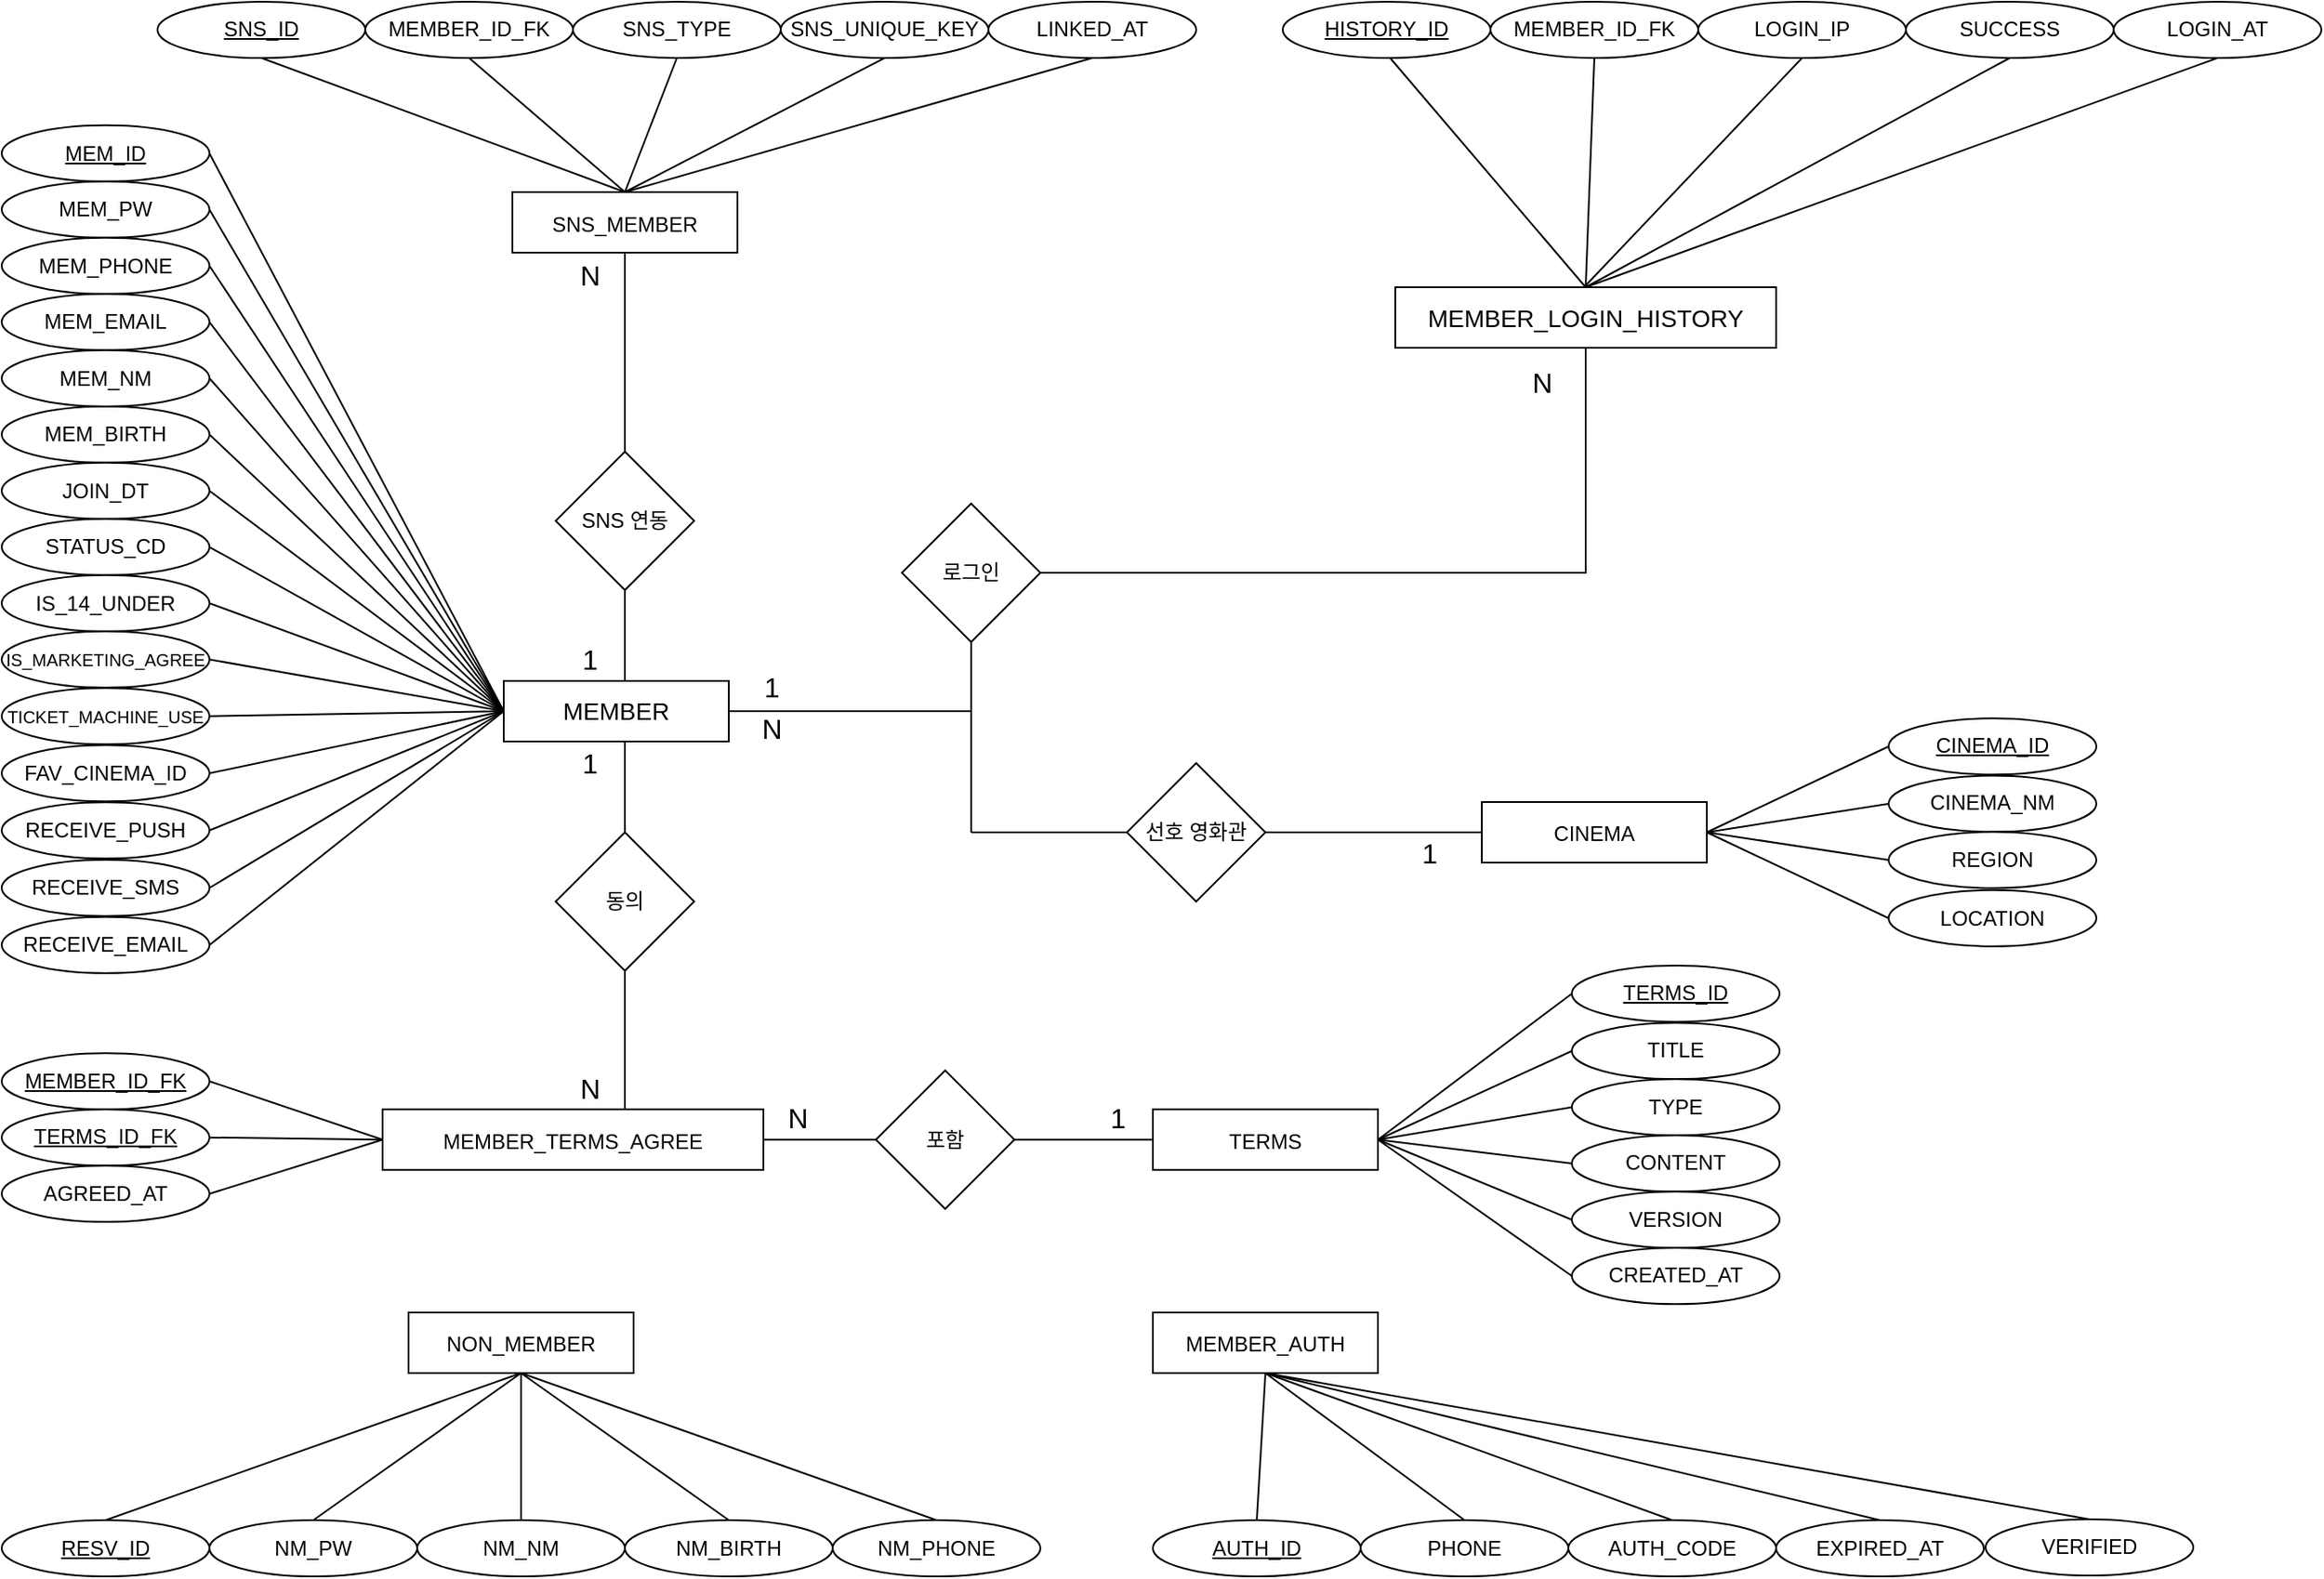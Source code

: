 <mxfile version="28.2.7">
  <diagram name="페이지-1" id="aU8TRvHDVID5DKgr3Tc-">
    <mxGraphModel dx="1382" dy="647" grid="1" gridSize="10" guides="1" tooltips="1" connect="1" arrows="1" fold="1" page="1" pageScale="1" pageWidth="827" pageHeight="1169" math="0" shadow="0">
      <root>
        <mxCell id="0" />
        <mxCell id="1" parent="0" />
        <mxCell id="JiStPXWFKOz-2N4WFH8a-71" value="" style="edgeStyle=orthogonalEdgeStyle;rounded=0;orthogonalLoop=1;jettySize=auto;html=1;endArrow=none;endFill=0;" edge="1" parent="1" source="JiStPXWFKOz-2N4WFH8a-3" target="JiStPXWFKOz-2N4WFH8a-12">
          <mxGeometry relative="1" as="geometry" />
        </mxCell>
        <mxCell id="JiStPXWFKOz-2N4WFH8a-3" value="MEMBER" style="rounded=0;whiteSpace=wrap;html=1;fontSize=14;" vertex="1" parent="1">
          <mxGeometry x="210" y="472.5" width="130" height="35" as="geometry" />
        </mxCell>
        <mxCell id="JiStPXWFKOz-2N4WFH8a-72" value="" style="edgeStyle=orthogonalEdgeStyle;rounded=0;orthogonalLoop=1;jettySize=auto;html=1;endArrow=none;endFill=0;" edge="1" parent="1" source="JiStPXWFKOz-2N4WFH8a-12" target="JiStPXWFKOz-2N4WFH8a-19">
          <mxGeometry relative="1" as="geometry" />
        </mxCell>
        <mxCell id="JiStPXWFKOz-2N4WFH8a-12" value="로그인" style="rhombus;whiteSpace=wrap;html=1;" vertex="1" parent="1">
          <mxGeometry x="440" y="370" width="80" height="80" as="geometry" />
        </mxCell>
        <mxCell id="JiStPXWFKOz-2N4WFH8a-66" value="" style="edgeStyle=orthogonalEdgeStyle;rounded=0;orthogonalLoop=1;jettySize=auto;html=1;endArrow=none;endFill=0;exitX=0.5;exitY=1;exitDx=0;exitDy=0;" edge="1" parent="1" source="JiStPXWFKOz-2N4WFH8a-13" target="JiStPXWFKOz-2N4WFH8a-20">
          <mxGeometry relative="1" as="geometry">
            <mxPoint x="280.111" y="669.999" as="sourcePoint" />
            <Array as="points">
              <mxPoint x="280" y="710" />
              <mxPoint x="280" y="710" />
            </Array>
          </mxGeometry>
        </mxCell>
        <mxCell id="JiStPXWFKOz-2N4WFH8a-67" value="" style="edgeStyle=orthogonalEdgeStyle;rounded=0;orthogonalLoop=1;jettySize=auto;html=1;endArrow=none;endFill=0;" edge="1" parent="1" source="JiStPXWFKOz-2N4WFH8a-13" target="JiStPXWFKOz-2N4WFH8a-3">
          <mxGeometry relative="1" as="geometry">
            <Array as="points">
              <mxPoint x="280" y="520" />
              <mxPoint x="280" y="520" />
            </Array>
          </mxGeometry>
        </mxCell>
        <mxCell id="JiStPXWFKOz-2N4WFH8a-13" value="동의" style="rhombus;whiteSpace=wrap;html=1;" vertex="1" parent="1">
          <mxGeometry x="240" y="560" width="80" height="80" as="geometry" />
        </mxCell>
        <mxCell id="JiStPXWFKOz-2N4WFH8a-70" value="" style="edgeStyle=orthogonalEdgeStyle;rounded=0;orthogonalLoop=1;jettySize=auto;html=1;endArrow=none;endFill=0;" edge="1" parent="1" source="JiStPXWFKOz-2N4WFH8a-14" target="JiStPXWFKOz-2N4WFH8a-16">
          <mxGeometry relative="1" as="geometry" />
        </mxCell>
        <mxCell id="JiStPXWFKOz-2N4WFH8a-14" value="포함" style="rhombus;whiteSpace=wrap;html=1;" vertex="1" parent="1">
          <mxGeometry x="425" y="697.61" width="80" height="80" as="geometry" />
        </mxCell>
        <mxCell id="JiStPXWFKOz-2N4WFH8a-68" value="" style="edgeStyle=orthogonalEdgeStyle;rounded=0;orthogonalLoop=1;jettySize=auto;html=1;endArrow=none;endFill=0;" edge="1" parent="1" source="JiStPXWFKOz-2N4WFH8a-15" target="JiStPXWFKOz-2N4WFH8a-3">
          <mxGeometry relative="1" as="geometry">
            <Array as="points">
              <mxPoint x="280" y="460" />
              <mxPoint x="280" y="460" />
            </Array>
          </mxGeometry>
        </mxCell>
        <mxCell id="JiStPXWFKOz-2N4WFH8a-69" value="" style="edgeStyle=orthogonalEdgeStyle;rounded=0;orthogonalLoop=1;jettySize=auto;html=1;endArrow=none;endFill=0;" edge="1" parent="1" source="JiStPXWFKOz-2N4WFH8a-15" target="JiStPXWFKOz-2N4WFH8a-21">
          <mxGeometry relative="1" as="geometry" />
        </mxCell>
        <mxCell id="JiStPXWFKOz-2N4WFH8a-15" value="SNS 연동" style="rhombus;whiteSpace=wrap;html=1;" vertex="1" parent="1">
          <mxGeometry x="240" y="340" width="80" height="80" as="geometry" />
        </mxCell>
        <mxCell id="JiStPXWFKOz-2N4WFH8a-16" value="&lt;span style=&quot;font-size: 12px;&quot;&gt;TERMS&lt;/span&gt;" style="rounded=0;whiteSpace=wrap;html=1;fontSize=14;" vertex="1" parent="1">
          <mxGeometry x="585" y="720.11" width="130" height="35" as="geometry" />
        </mxCell>
        <mxCell id="JiStPXWFKOz-2N4WFH8a-17" value="&lt;span style=&quot;font-size: 12px;&quot;&gt;NON_MEMBER&lt;/span&gt;" style="rounded=0;whiteSpace=wrap;html=1;fontSize=14;" vertex="1" parent="1">
          <mxGeometry x="155" y="837.5" width="130" height="35" as="geometry" />
        </mxCell>
        <mxCell id="JiStPXWFKOz-2N4WFH8a-18" value="&lt;span style=&quot;font-size: 12px;&quot;&gt;MEMBER_AUTH&lt;/span&gt;" style="rounded=0;whiteSpace=wrap;html=1;fontSize=14;" vertex="1" parent="1">
          <mxGeometry x="585" y="837.5" width="130" height="35" as="geometry" />
        </mxCell>
        <mxCell id="JiStPXWFKOz-2N4WFH8a-19" value="MEMBER_LOGIN_HISTORY" style="rounded=0;whiteSpace=wrap;html=1;fontSize=14;" vertex="1" parent="1">
          <mxGeometry x="725" y="245" width="220" height="35" as="geometry" />
        </mxCell>
        <mxCell id="JiStPXWFKOz-2N4WFH8a-63" value="" style="edgeStyle=orthogonalEdgeStyle;rounded=0;orthogonalLoop=1;jettySize=auto;html=1;endArrow=none;endFill=0;" edge="1" parent="1" source="JiStPXWFKOz-2N4WFH8a-20" target="JiStPXWFKOz-2N4WFH8a-14">
          <mxGeometry relative="1" as="geometry" />
        </mxCell>
        <mxCell id="JiStPXWFKOz-2N4WFH8a-20" value="&lt;span style=&quot;font-size: 12px;&quot;&gt;MEMBER_TERMS_AGREE&lt;/span&gt;" style="rounded=0;whiteSpace=wrap;html=1;fontSize=14;" vertex="1" parent="1">
          <mxGeometry x="140" y="720.11" width="220" height="35" as="geometry" />
        </mxCell>
        <mxCell id="JiStPXWFKOz-2N4WFH8a-21" value="&lt;span style=&quot;font-size: 12px;&quot;&gt;SNS_MEMBER&lt;/span&gt;" style="rounded=0;whiteSpace=wrap;html=1;fontSize=14;" vertex="1" parent="1">
          <mxGeometry x="215" y="190" width="130" height="35" as="geometry" />
        </mxCell>
        <mxCell id="JiStPXWFKOz-2N4WFH8a-22" value="&lt;u&gt;MEM_ID&lt;/u&gt;" style="ellipse;whiteSpace=wrap;html=1;" vertex="1" parent="1">
          <mxGeometry x="-80" y="151.38" width="120" height="32.5" as="geometry" />
        </mxCell>
        <mxCell id="JiStPXWFKOz-2N4WFH8a-23" value="&lt;u&gt;RESV_ID&lt;/u&gt;" style="ellipse;whiteSpace=wrap;html=1;" vertex="1" parent="1">
          <mxGeometry x="-80" y="957.5" width="120" height="32.5" as="geometry" />
        </mxCell>
        <mxCell id="JiStPXWFKOz-2N4WFH8a-24" value="&lt;u&gt;AUTH_ID&lt;/u&gt;" style="ellipse;whiteSpace=wrap;html=1;" vertex="1" parent="1">
          <mxGeometry x="585" y="957.5" width="120" height="32.5" as="geometry" />
        </mxCell>
        <mxCell id="JiStPXWFKOz-2N4WFH8a-25" value="&lt;u&gt;HISTORY_ID&lt;/u&gt;" style="ellipse;whiteSpace=wrap;html=1;" vertex="1" parent="1">
          <mxGeometry x="660" y="80" width="120" height="32.5" as="geometry" />
        </mxCell>
        <mxCell id="JiStPXWFKOz-2N4WFH8a-26" value="&lt;u&gt;SNS_ID&lt;/u&gt;" style="ellipse;whiteSpace=wrap;html=1;" vertex="1" parent="1">
          <mxGeometry x="10" y="80" width="120" height="32.5" as="geometry" />
        </mxCell>
        <mxCell id="JiStPXWFKOz-2N4WFH8a-27" value="&lt;u&gt;TERMS_ID&lt;/u&gt;" style="ellipse;whiteSpace=wrap;html=1;" vertex="1" parent="1">
          <mxGeometry x="827" y="637" width="120" height="32.5" as="geometry" />
        </mxCell>
        <mxCell id="JiStPXWFKOz-2N4WFH8a-28" value="&lt;u&gt;MEMBER_ID_FK&lt;/u&gt;" style="ellipse;whiteSpace=wrap;html=1;" vertex="1" parent="1">
          <mxGeometry x="-80" y="687.61" width="120" height="32.5" as="geometry" />
        </mxCell>
        <mxCell id="JiStPXWFKOz-2N4WFH8a-29" value="&lt;u&gt;TERMS_ID_FK&lt;/u&gt;" style="ellipse;whiteSpace=wrap;html=1;" vertex="1" parent="1">
          <mxGeometry x="-80" y="720.11" width="120" height="32.5" as="geometry" />
        </mxCell>
        <mxCell id="JiStPXWFKOz-2N4WFH8a-30" value="AGREED_AT" style="ellipse;whiteSpace=wrap;html=1;" vertex="1" parent="1">
          <mxGeometry x="-80" y="752.61" width="120" height="32.5" as="geometry" />
        </mxCell>
        <mxCell id="JiStPXWFKOz-2N4WFH8a-34" value="MEM_PW" style="ellipse;whiteSpace=wrap;html=1;" vertex="1" parent="1">
          <mxGeometry x="-80" y="183.88" width="120" height="32.5" as="geometry" />
        </mxCell>
        <mxCell id="JiStPXWFKOz-2N4WFH8a-35" value="MEM_PHONE" style="ellipse;whiteSpace=wrap;html=1;" vertex="1" parent="1">
          <mxGeometry x="-80" y="216.38" width="120" height="32.5" as="geometry" />
        </mxCell>
        <mxCell id="JiStPXWFKOz-2N4WFH8a-36" value="MEM_EMAIL" style="ellipse;whiteSpace=wrap;html=1;" vertex="1" parent="1">
          <mxGeometry x="-80" y="248.88" width="120" height="32.5" as="geometry" />
        </mxCell>
        <mxCell id="JiStPXWFKOz-2N4WFH8a-37" value="MEM_BIRTH" style="ellipse;whiteSpace=wrap;html=1;" vertex="1" parent="1">
          <mxGeometry x="-80" y="313.88" width="120" height="32.5" as="geometry" />
        </mxCell>
        <mxCell id="JiStPXWFKOz-2N4WFH8a-38" value="MEM_NM" style="ellipse;whiteSpace=wrap;html=1;" vertex="1" parent="1">
          <mxGeometry x="-80" y="281.38" width="120" height="32.5" as="geometry" />
        </mxCell>
        <mxCell id="JiStPXWFKOz-2N4WFH8a-39" value="JOIN_DT" style="ellipse;whiteSpace=wrap;html=1;" vertex="1" parent="1">
          <mxGeometry x="-80" y="346.38" width="120" height="32.5" as="geometry" />
        </mxCell>
        <mxCell id="JiStPXWFKOz-2N4WFH8a-40" value="STATUS_CD" style="ellipse;whiteSpace=wrap;html=1;" vertex="1" parent="1">
          <mxGeometry x="-80" y="378.88" width="120" height="32.5" as="geometry" />
        </mxCell>
        <mxCell id="JiStPXWFKOz-2N4WFH8a-41" value="IS_14_UNDER" style="ellipse;whiteSpace=wrap;html=1;" vertex="1" parent="1">
          <mxGeometry x="-80" y="411.38" width="120" height="32.5" as="geometry" />
        </mxCell>
        <mxCell id="JiStPXWFKOz-2N4WFH8a-42" value="MEMBER_ID_FK" style="ellipse;whiteSpace=wrap;html=1;" vertex="1" parent="1">
          <mxGeometry x="780" y="80" width="120" height="32.5" as="geometry" />
        </mxCell>
        <mxCell id="JiStPXWFKOz-2N4WFH8a-43" value="LOGIN_IP" style="ellipse;whiteSpace=wrap;html=1;" vertex="1" parent="1">
          <mxGeometry x="900" y="80" width="120" height="32.5" as="geometry" />
        </mxCell>
        <mxCell id="JiStPXWFKOz-2N4WFH8a-44" value="SUCCESS" style="ellipse;whiteSpace=wrap;html=1;" vertex="1" parent="1">
          <mxGeometry x="1020" y="80" width="120" height="32.5" as="geometry" />
        </mxCell>
        <mxCell id="JiStPXWFKOz-2N4WFH8a-45" value="LOGIN_AT" style="ellipse;whiteSpace=wrap;html=1;" vertex="1" parent="1">
          <mxGeometry x="1140" y="80" width="120" height="32.5" as="geometry" />
        </mxCell>
        <mxCell id="JiStPXWFKOz-2N4WFH8a-46" value="MEMBER_ID_FK" style="ellipse;whiteSpace=wrap;html=1;" vertex="1" parent="1">
          <mxGeometry x="130" y="80" width="120" height="32.5" as="geometry" />
        </mxCell>
        <mxCell id="JiStPXWFKOz-2N4WFH8a-47" value="SNS_TYPE" style="ellipse;whiteSpace=wrap;html=1;" vertex="1" parent="1">
          <mxGeometry x="250" y="80" width="120" height="32.5" as="geometry" />
        </mxCell>
        <mxCell id="JiStPXWFKOz-2N4WFH8a-48" value="SNS_UNIQUE_KEY" style="ellipse;whiteSpace=wrap;html=1;" vertex="1" parent="1">
          <mxGeometry x="370" y="80" width="120" height="32.5" as="geometry" />
        </mxCell>
        <mxCell id="JiStPXWFKOz-2N4WFH8a-49" value="LINKED_AT" style="ellipse;whiteSpace=wrap;html=1;" vertex="1" parent="1">
          <mxGeometry x="490" y="80" width="120" height="32.5" as="geometry" />
        </mxCell>
        <mxCell id="JiStPXWFKOz-2N4WFH8a-51" value="TITLE" style="ellipse;whiteSpace=wrap;html=1;" vertex="1" parent="1">
          <mxGeometry x="827" y="670.11" width="120" height="32.5" as="geometry" />
        </mxCell>
        <mxCell id="JiStPXWFKOz-2N4WFH8a-52" value="TYPE" style="ellipse;whiteSpace=wrap;html=1;" vertex="1" parent="1">
          <mxGeometry x="827" y="702.61" width="120" height="32.5" as="geometry" />
        </mxCell>
        <mxCell id="JiStPXWFKOz-2N4WFH8a-53" value="CONTENT" style="ellipse;whiteSpace=wrap;html=1;" vertex="1" parent="1">
          <mxGeometry x="827" y="735.11" width="120" height="32.5" as="geometry" />
        </mxCell>
        <mxCell id="JiStPXWFKOz-2N4WFH8a-54" value="VERSION" style="ellipse;whiteSpace=wrap;html=1;" vertex="1" parent="1">
          <mxGeometry x="827" y="767.61" width="120" height="32.5" as="geometry" />
        </mxCell>
        <mxCell id="JiStPXWFKOz-2N4WFH8a-55" value="CREATED_AT" style="ellipse;whiteSpace=wrap;html=1;" vertex="1" parent="1">
          <mxGeometry x="827" y="800.11" width="120" height="32.5" as="geometry" />
        </mxCell>
        <mxCell id="JiStPXWFKOz-2N4WFH8a-56" value="PHONE" style="ellipse;whiteSpace=wrap;html=1;" vertex="1" parent="1">
          <mxGeometry x="705" y="957.5" width="120" height="32.5" as="geometry" />
        </mxCell>
        <mxCell id="JiStPXWFKOz-2N4WFH8a-57" value="AUTH_CODE" style="ellipse;whiteSpace=wrap;html=1;" vertex="1" parent="1">
          <mxGeometry x="825" y="957.5" width="120" height="32.5" as="geometry" />
        </mxCell>
        <mxCell id="JiStPXWFKOz-2N4WFH8a-58" value="EXPIRED_AT" style="ellipse;whiteSpace=wrap;html=1;" vertex="1" parent="1">
          <mxGeometry x="945" y="957.5" width="120" height="32.5" as="geometry" />
        </mxCell>
        <mxCell id="JiStPXWFKOz-2N4WFH8a-73" value="NM_PW" style="ellipse;whiteSpace=wrap;html=1;" vertex="1" parent="1">
          <mxGeometry x="40" y="957.5" width="120" height="32.5" as="geometry" />
        </mxCell>
        <mxCell id="JiStPXWFKOz-2N4WFH8a-74" value="NM_NM" style="ellipse;whiteSpace=wrap;html=1;" vertex="1" parent="1">
          <mxGeometry x="160" y="957.5" width="120" height="32.5" as="geometry" />
        </mxCell>
        <mxCell id="JiStPXWFKOz-2N4WFH8a-75" value="NM_BIRTH" style="ellipse;whiteSpace=wrap;html=1;" vertex="1" parent="1">
          <mxGeometry x="280" y="957.5" width="120" height="32.5" as="geometry" />
        </mxCell>
        <mxCell id="JiStPXWFKOz-2N4WFH8a-76" value="NM_PHONE" style="ellipse;whiteSpace=wrap;html=1;" vertex="1" parent="1">
          <mxGeometry x="400" y="957.5" width="120" height="32.5" as="geometry" />
        </mxCell>
        <mxCell id="JiStPXWFKOz-2N4WFH8a-81" value="" style="endArrow=none;html=1;rounded=0;entryX=0.516;entryY=0.996;entryDx=0;entryDy=0;entryPerimeter=0;exitX=0.5;exitY=0;exitDx=0;exitDy=0;" edge="1" parent="1" source="JiStPXWFKOz-2N4WFH8a-19" target="JiStPXWFKOz-2N4WFH8a-25">
          <mxGeometry width="50" height="50" relative="1" as="geometry">
            <mxPoint x="845" y="245" as="sourcePoint" />
            <mxPoint x="725" y="115" as="targetPoint" />
          </mxGeometry>
        </mxCell>
        <mxCell id="JiStPXWFKOz-2N4WFH8a-82" value="" style="endArrow=none;html=1;rounded=0;entryX=0.5;entryY=1;entryDx=0;entryDy=0;" edge="1" parent="1" target="JiStPXWFKOz-2N4WFH8a-43">
          <mxGeometry width="50" height="50" relative="1" as="geometry">
            <mxPoint x="835" y="244" as="sourcePoint" />
            <mxPoint x="870" y="172.5" as="targetPoint" />
          </mxGeometry>
        </mxCell>
        <mxCell id="JiStPXWFKOz-2N4WFH8a-83" value="" style="endArrow=none;html=1;rounded=0;entryX=0.5;entryY=1;entryDx=0;entryDy=0;" edge="1" parent="1" target="JiStPXWFKOz-2N4WFH8a-44">
          <mxGeometry width="50" height="50" relative="1" as="geometry">
            <mxPoint x="835" y="245" as="sourcePoint" />
            <mxPoint x="980" y="122.5" as="targetPoint" />
          </mxGeometry>
        </mxCell>
        <mxCell id="JiStPXWFKOz-2N4WFH8a-84" value="" style="endArrow=none;html=1;rounded=0;entryX=0.5;entryY=1;entryDx=0;entryDy=0;" edge="1" parent="1" target="JiStPXWFKOz-2N4WFH8a-45">
          <mxGeometry width="50" height="50" relative="1" as="geometry">
            <mxPoint x="835" y="245" as="sourcePoint" />
            <mxPoint x="1050" y="102.5" as="targetPoint" />
          </mxGeometry>
        </mxCell>
        <mxCell id="JiStPXWFKOz-2N4WFH8a-85" value="" style="endArrow=none;html=1;rounded=0;entryX=0.5;entryY=1;entryDx=0;entryDy=0;exitX=0.5;exitY=0;exitDx=0;exitDy=0;" edge="1" parent="1" source="JiStPXWFKOz-2N4WFH8a-21" target="JiStPXWFKOz-2N4WFH8a-47">
          <mxGeometry width="50" height="50" relative="1" as="geometry">
            <mxPoint x="270" y="230" as="sourcePoint" />
            <mxPoint x="320" y="180" as="targetPoint" />
          </mxGeometry>
        </mxCell>
        <mxCell id="JiStPXWFKOz-2N4WFH8a-87" value="" style="endArrow=none;html=1;rounded=0;exitX=0.5;exitY=0;exitDx=0;exitDy=0;entryX=0.5;entryY=1;entryDx=0;entryDy=0;" edge="1" parent="1" source="JiStPXWFKOz-2N4WFH8a-21" target="JiStPXWFKOz-2N4WFH8a-46">
          <mxGeometry width="50" height="50" relative="1" as="geometry">
            <mxPoint x="250" y="180" as="sourcePoint" />
            <mxPoint x="190" y="130" as="targetPoint" />
          </mxGeometry>
        </mxCell>
        <mxCell id="JiStPXWFKOz-2N4WFH8a-88" value="" style="endArrow=none;html=1;rounded=0;exitX=0.5;exitY=0;exitDx=0;exitDy=0;entryX=0.5;entryY=1;entryDx=0;entryDy=0;" edge="1" parent="1" source="JiStPXWFKOz-2N4WFH8a-21" target="JiStPXWFKOz-2N4WFH8a-26">
          <mxGeometry width="50" height="50" relative="1" as="geometry">
            <mxPoint x="190" y="150" as="sourcePoint" />
            <mxPoint x="90" y="140" as="targetPoint" />
          </mxGeometry>
        </mxCell>
        <mxCell id="JiStPXWFKOz-2N4WFH8a-89" value="" style="endArrow=none;html=1;rounded=0;exitX=0.5;exitY=0;exitDx=0;exitDy=0;entryX=0.5;entryY=1;entryDx=0;entryDy=0;" edge="1" parent="1" source="JiStPXWFKOz-2N4WFH8a-21" target="JiStPXWFKOz-2N4WFH8a-48">
          <mxGeometry width="50" height="50" relative="1" as="geometry">
            <mxPoint x="360" y="170" as="sourcePoint" />
            <mxPoint x="410" y="120" as="targetPoint" />
          </mxGeometry>
        </mxCell>
        <mxCell id="JiStPXWFKOz-2N4WFH8a-90" value="" style="endArrow=none;html=1;rounded=0;entryX=0.5;entryY=1;entryDx=0;entryDy=0;" edge="1" parent="1" target="JiStPXWFKOz-2N4WFH8a-49">
          <mxGeometry width="50" height="50" relative="1" as="geometry">
            <mxPoint x="280" y="190" as="sourcePoint" />
            <mxPoint x="460" y="150" as="targetPoint" />
          </mxGeometry>
        </mxCell>
        <mxCell id="JiStPXWFKOz-2N4WFH8a-91" value="" style="endArrow=none;html=1;rounded=0;exitX=1;exitY=0.5;exitDx=0;exitDy=0;entryX=0;entryY=0.5;entryDx=0;entryDy=0;" edge="1" parent="1" source="JiStPXWFKOz-2N4WFH8a-16" target="JiStPXWFKOz-2N4WFH8a-27">
          <mxGeometry width="50" height="50" relative="1" as="geometry">
            <mxPoint x="770" y="710" as="sourcePoint" />
            <mxPoint x="820" y="660" as="targetPoint" />
          </mxGeometry>
        </mxCell>
        <mxCell id="JiStPXWFKOz-2N4WFH8a-92" value="" style="endArrow=none;html=1;rounded=0;exitX=1;exitY=0.5;exitDx=0;exitDy=0;entryX=0;entryY=0.5;entryDx=0;entryDy=0;" edge="1" parent="1" source="JiStPXWFKOz-2N4WFH8a-16" target="JiStPXWFKOz-2N4WFH8a-51">
          <mxGeometry width="50" height="50" relative="1" as="geometry">
            <mxPoint x="770" y="740.11" as="sourcePoint" />
            <mxPoint x="820" y="690.11" as="targetPoint" />
          </mxGeometry>
        </mxCell>
        <mxCell id="JiStPXWFKOz-2N4WFH8a-93" value="" style="endArrow=none;html=1;rounded=0;exitX=1;exitY=0.5;exitDx=0;exitDy=0;entryX=0;entryY=0.5;entryDx=0;entryDy=0;" edge="1" parent="1" source="JiStPXWFKOz-2N4WFH8a-16" target="JiStPXWFKOz-2N4WFH8a-52">
          <mxGeometry width="50" height="50" relative="1" as="geometry">
            <mxPoint x="770" y="740.11" as="sourcePoint" />
            <mxPoint x="820" y="690.11" as="targetPoint" />
          </mxGeometry>
        </mxCell>
        <mxCell id="JiStPXWFKOz-2N4WFH8a-94" value="" style="endArrow=none;html=1;rounded=0;exitX=1;exitY=0.5;exitDx=0;exitDy=0;entryX=0;entryY=0.5;entryDx=0;entryDy=0;" edge="1" parent="1" source="JiStPXWFKOz-2N4WFH8a-16" target="JiStPXWFKOz-2N4WFH8a-53">
          <mxGeometry width="50" height="50" relative="1" as="geometry">
            <mxPoint x="770" y="740.11" as="sourcePoint" />
            <mxPoint x="820" y="690.11" as="targetPoint" />
          </mxGeometry>
        </mxCell>
        <mxCell id="JiStPXWFKOz-2N4WFH8a-95" value="" style="endArrow=none;html=1;rounded=0;entryX=0;entryY=0.5;entryDx=0;entryDy=0;exitX=1;exitY=0.5;exitDx=0;exitDy=0;" edge="1" parent="1" source="JiStPXWFKOz-2N4WFH8a-16" target="JiStPXWFKOz-2N4WFH8a-54">
          <mxGeometry width="50" height="50" relative="1" as="geometry">
            <mxPoint x="770" y="740.11" as="sourcePoint" />
            <mxPoint x="820" y="690.11" as="targetPoint" />
          </mxGeometry>
        </mxCell>
        <mxCell id="JiStPXWFKOz-2N4WFH8a-96" value="" style="endArrow=none;html=1;rounded=0;exitX=1;exitY=0.5;exitDx=0;exitDy=0;entryX=0;entryY=0.5;entryDx=0;entryDy=0;" edge="1" parent="1" source="JiStPXWFKOz-2N4WFH8a-16" target="JiStPXWFKOz-2N4WFH8a-55">
          <mxGeometry width="50" height="50" relative="1" as="geometry">
            <mxPoint x="770" y="740.11" as="sourcePoint" />
            <mxPoint x="820" y="690.11" as="targetPoint" />
          </mxGeometry>
        </mxCell>
        <mxCell id="JiStPXWFKOz-2N4WFH8a-97" value="" style="endArrow=none;html=1;rounded=0;entryX=0;entryY=0.5;entryDx=0;entryDy=0;exitX=1;exitY=0.5;exitDx=0;exitDy=0;" edge="1" parent="1" source="JiStPXWFKOz-2N4WFH8a-28" target="JiStPXWFKOz-2N4WFH8a-20">
          <mxGeometry width="50" height="50" relative="1" as="geometry">
            <mxPoint x="60" y="770.11" as="sourcePoint" />
            <mxPoint x="110" y="720.11" as="targetPoint" />
          </mxGeometry>
        </mxCell>
        <mxCell id="JiStPXWFKOz-2N4WFH8a-98" value="" style="endArrow=none;html=1;rounded=0;exitX=1;exitY=0.5;exitDx=0;exitDy=0;entryX=0;entryY=0.5;entryDx=0;entryDy=0;" edge="1" parent="1" source="JiStPXWFKOz-2N4WFH8a-29" target="JiStPXWFKOz-2N4WFH8a-20">
          <mxGeometry width="50" height="50" relative="1" as="geometry">
            <mxPoint x="60" y="770.11" as="sourcePoint" />
            <mxPoint x="110" y="720.11" as="targetPoint" />
          </mxGeometry>
        </mxCell>
        <mxCell id="JiStPXWFKOz-2N4WFH8a-100" value="" style="endArrow=none;html=1;rounded=0;entryX=0;entryY=0.5;entryDx=0;entryDy=0;exitX=1;exitY=0.5;exitDx=0;exitDy=0;" edge="1" parent="1" source="JiStPXWFKOz-2N4WFH8a-30" target="JiStPXWFKOz-2N4WFH8a-20">
          <mxGeometry width="50" height="50" relative="1" as="geometry">
            <mxPoint x="60" y="770.11" as="sourcePoint" />
            <mxPoint x="110" y="720.11" as="targetPoint" />
          </mxGeometry>
        </mxCell>
        <mxCell id="JiStPXWFKOz-2N4WFH8a-101" value="" style="endArrow=none;html=1;rounded=0;entryX=0;entryY=0.5;entryDx=0;entryDy=0;exitX=1;exitY=0.5;exitDx=0;exitDy=0;" edge="1" parent="1" source="JiStPXWFKOz-2N4WFH8a-22" target="JiStPXWFKOz-2N4WFH8a-3">
          <mxGeometry width="50" height="50" relative="1" as="geometry">
            <mxPoint x="120" y="540" as="sourcePoint" />
            <mxPoint x="170" y="490" as="targetPoint" />
          </mxGeometry>
        </mxCell>
        <mxCell id="JiStPXWFKOz-2N4WFH8a-102" value="" style="endArrow=none;html=1;rounded=0;entryX=0;entryY=0.5;entryDx=0;entryDy=0;exitX=1;exitY=0.5;exitDx=0;exitDy=0;" edge="1" parent="1" source="JiStPXWFKOz-2N4WFH8a-34" target="JiStPXWFKOz-2N4WFH8a-3">
          <mxGeometry width="50" height="50" relative="1" as="geometry">
            <mxPoint x="120" y="540" as="sourcePoint" />
            <mxPoint x="170" y="490" as="targetPoint" />
          </mxGeometry>
        </mxCell>
        <mxCell id="JiStPXWFKOz-2N4WFH8a-103" value="" style="endArrow=none;html=1;rounded=0;entryX=0;entryY=0.5;entryDx=0;entryDy=0;exitX=1;exitY=0.5;exitDx=0;exitDy=0;" edge="1" parent="1" source="JiStPXWFKOz-2N4WFH8a-35" target="JiStPXWFKOz-2N4WFH8a-3">
          <mxGeometry width="50" height="50" relative="1" as="geometry">
            <mxPoint x="120" y="540" as="sourcePoint" />
            <mxPoint x="170" y="490" as="targetPoint" />
          </mxGeometry>
        </mxCell>
        <mxCell id="JiStPXWFKOz-2N4WFH8a-104" value="" style="endArrow=none;html=1;rounded=0;exitX=1;exitY=0.5;exitDx=0;exitDy=0;" edge="1" parent="1" source="JiStPXWFKOz-2N4WFH8a-36">
          <mxGeometry width="50" height="50" relative="1" as="geometry">
            <mxPoint x="40" y="440" as="sourcePoint" />
            <mxPoint x="210" y="490" as="targetPoint" />
          </mxGeometry>
        </mxCell>
        <mxCell id="JiStPXWFKOz-2N4WFH8a-105" value="" style="endArrow=none;html=1;rounded=0;exitX=1;exitY=0.5;exitDx=0;exitDy=0;" edge="1" parent="1" source="JiStPXWFKOz-2N4WFH8a-38">
          <mxGeometry width="50" height="50" relative="1" as="geometry">
            <mxPoint x="110" y="520" as="sourcePoint" />
            <mxPoint x="210" y="490" as="targetPoint" />
          </mxGeometry>
        </mxCell>
        <mxCell id="JiStPXWFKOz-2N4WFH8a-106" value="" style="endArrow=none;html=1;rounded=0;entryX=0;entryY=0.5;entryDx=0;entryDy=0;exitX=1;exitY=0.5;exitDx=0;exitDy=0;" edge="1" parent="1" source="JiStPXWFKOz-2N4WFH8a-37" target="JiStPXWFKOz-2N4WFH8a-3">
          <mxGeometry width="50" height="50" relative="1" as="geometry">
            <mxPoint x="80" y="510" as="sourcePoint" />
            <mxPoint x="130" y="460" as="targetPoint" />
          </mxGeometry>
        </mxCell>
        <mxCell id="JiStPXWFKOz-2N4WFH8a-107" value="" style="endArrow=none;html=1;rounded=0;entryX=0;entryY=0.5;entryDx=0;entryDy=0;exitX=1;exitY=0.5;exitDx=0;exitDy=0;" edge="1" parent="1" source="JiStPXWFKOz-2N4WFH8a-39" target="JiStPXWFKOz-2N4WFH8a-3">
          <mxGeometry width="50" height="50" relative="1" as="geometry">
            <mxPoint x="80" y="510" as="sourcePoint" />
            <mxPoint x="130" y="460" as="targetPoint" />
          </mxGeometry>
        </mxCell>
        <mxCell id="JiStPXWFKOz-2N4WFH8a-108" value="" style="endArrow=none;html=1;rounded=0;entryX=0;entryY=0.5;entryDx=0;entryDy=0;exitX=1;exitY=0.5;exitDx=0;exitDy=0;" edge="1" parent="1" source="JiStPXWFKOz-2N4WFH8a-40" target="JiStPXWFKOz-2N4WFH8a-3">
          <mxGeometry width="50" height="50" relative="1" as="geometry">
            <mxPoint x="80" y="510" as="sourcePoint" />
            <mxPoint x="130" y="460" as="targetPoint" />
          </mxGeometry>
        </mxCell>
        <mxCell id="JiStPXWFKOz-2N4WFH8a-109" value="" style="endArrow=none;html=1;rounded=0;entryX=0;entryY=0.5;entryDx=0;entryDy=0;exitX=1;exitY=0.5;exitDx=0;exitDy=0;" edge="1" parent="1" source="JiStPXWFKOz-2N4WFH8a-41" target="JiStPXWFKOz-2N4WFH8a-3">
          <mxGeometry width="50" height="50" relative="1" as="geometry">
            <mxPoint x="80" y="510" as="sourcePoint" />
            <mxPoint x="130" y="460" as="targetPoint" />
          </mxGeometry>
        </mxCell>
        <mxCell id="JiStPXWFKOz-2N4WFH8a-110" value="" style="endArrow=none;html=1;rounded=0;entryX=0.5;entryY=1;entryDx=0;entryDy=0;exitX=0.5;exitY=0;exitDx=0;exitDy=0;" edge="1" parent="1" source="JiStPXWFKOz-2N4WFH8a-74" target="JiStPXWFKOz-2N4WFH8a-17">
          <mxGeometry width="50" height="50" relative="1" as="geometry">
            <mxPoint x="90" y="930" as="sourcePoint" />
            <mxPoint x="140" y="880" as="targetPoint" />
          </mxGeometry>
        </mxCell>
        <mxCell id="JiStPXWFKOz-2N4WFH8a-111" value="" style="endArrow=none;html=1;rounded=0;entryX=0.5;entryY=1;entryDx=0;entryDy=0;exitX=0.5;exitY=0;exitDx=0;exitDy=0;" edge="1" parent="1" source="JiStPXWFKOz-2N4WFH8a-73" target="JiStPXWFKOz-2N4WFH8a-17">
          <mxGeometry width="50" height="50" relative="1" as="geometry">
            <mxPoint x="90" y="930" as="sourcePoint" />
            <mxPoint x="140" y="880" as="targetPoint" />
          </mxGeometry>
        </mxCell>
        <mxCell id="JiStPXWFKOz-2N4WFH8a-112" value="" style="endArrow=none;html=1;rounded=0;entryX=0.5;entryY=1;entryDx=0;entryDy=0;exitX=0.5;exitY=0;exitDx=0;exitDy=0;" edge="1" parent="1" source="JiStPXWFKOz-2N4WFH8a-23" target="JiStPXWFKOz-2N4WFH8a-17">
          <mxGeometry width="50" height="50" relative="1" as="geometry">
            <mxPoint x="90" y="930" as="sourcePoint" />
            <mxPoint x="140" y="880" as="targetPoint" />
          </mxGeometry>
        </mxCell>
        <mxCell id="JiStPXWFKOz-2N4WFH8a-113" value="" style="endArrow=none;html=1;rounded=0;entryX=0.5;entryY=1;entryDx=0;entryDy=0;exitX=0.5;exitY=0;exitDx=0;exitDy=0;" edge="1" parent="1" source="JiStPXWFKOz-2N4WFH8a-75" target="JiStPXWFKOz-2N4WFH8a-17">
          <mxGeometry width="50" height="50" relative="1" as="geometry">
            <mxPoint x="300" y="950" as="sourcePoint" />
            <mxPoint x="350" y="900" as="targetPoint" />
          </mxGeometry>
        </mxCell>
        <mxCell id="JiStPXWFKOz-2N4WFH8a-114" value="" style="endArrow=none;html=1;rounded=0;entryX=0.5;entryY=1;entryDx=0;entryDy=0;exitX=0.5;exitY=0;exitDx=0;exitDy=0;" edge="1" parent="1" source="JiStPXWFKOz-2N4WFH8a-76" target="JiStPXWFKOz-2N4WFH8a-17">
          <mxGeometry width="50" height="50" relative="1" as="geometry">
            <mxPoint x="300" y="950" as="sourcePoint" />
            <mxPoint x="350" y="900" as="targetPoint" />
          </mxGeometry>
        </mxCell>
        <mxCell id="JiStPXWFKOz-2N4WFH8a-115" value="" style="endArrow=none;html=1;rounded=0;entryX=0.5;entryY=1;entryDx=0;entryDy=0;exitX=0.5;exitY=0;exitDx=0;exitDy=0;" edge="1" parent="1" source="JiStPXWFKOz-2N4WFH8a-24" target="JiStPXWFKOz-2N4WFH8a-18">
          <mxGeometry width="50" height="50" relative="1" as="geometry">
            <mxPoint x="670" y="950" as="sourcePoint" />
            <mxPoint x="720" y="900" as="targetPoint" />
          </mxGeometry>
        </mxCell>
        <mxCell id="JiStPXWFKOz-2N4WFH8a-116" value="" style="endArrow=none;html=1;rounded=0;entryX=0.5;entryY=1;entryDx=0;entryDy=0;exitX=0.5;exitY=0;exitDx=0;exitDy=0;" edge="1" parent="1" source="JiStPXWFKOz-2N4WFH8a-56" target="JiStPXWFKOz-2N4WFH8a-18">
          <mxGeometry width="50" height="50" relative="1" as="geometry">
            <mxPoint x="670" y="950" as="sourcePoint" />
            <mxPoint x="720" y="900" as="targetPoint" />
          </mxGeometry>
        </mxCell>
        <mxCell id="JiStPXWFKOz-2N4WFH8a-117" value="" style="endArrow=none;html=1;rounded=0;exitX=0.5;exitY=1;exitDx=0;exitDy=0;entryX=0.5;entryY=0;entryDx=0;entryDy=0;" edge="1" parent="1" source="JiStPXWFKOz-2N4WFH8a-18" target="JiStPXWFKOz-2N4WFH8a-57">
          <mxGeometry width="50" height="50" relative="1" as="geometry">
            <mxPoint x="760" y="930" as="sourcePoint" />
            <mxPoint x="780" y="880" as="targetPoint" />
          </mxGeometry>
        </mxCell>
        <mxCell id="JiStPXWFKOz-2N4WFH8a-118" value="" style="endArrow=none;html=1;rounded=0;entryX=0.5;entryY=1;entryDx=0;entryDy=0;exitX=0.5;exitY=0;exitDx=0;exitDy=0;" edge="1" parent="1" source="JiStPXWFKOz-2N4WFH8a-58" target="JiStPXWFKOz-2N4WFH8a-18">
          <mxGeometry width="50" height="50" relative="1" as="geometry">
            <mxPoint x="950" y="940" as="sourcePoint" />
            <mxPoint x="810" y="880" as="targetPoint" />
          </mxGeometry>
        </mxCell>
        <mxCell id="JiStPXWFKOz-2N4WFH8a-119" value="1" style="text;html=1;whiteSpace=wrap;strokeColor=none;fillColor=none;align=center;verticalAlign=middle;rounded=0;fontSize=16;" vertex="1" parent="1">
          <mxGeometry x="345" y="466.25" width="40" height="20" as="geometry" />
        </mxCell>
        <mxCell id="JiStPXWFKOz-2N4WFH8a-125" value="N" style="text;html=1;whiteSpace=wrap;strokeColor=none;fillColor=none;align=center;verticalAlign=middle;rounded=0;fontSize=16;" vertex="1" parent="1">
          <mxGeometry x="790" y="290" width="40" height="20" as="geometry" />
        </mxCell>
        <mxCell id="JiStPXWFKOz-2N4WFH8a-127" value="1" style="text;html=1;whiteSpace=wrap;strokeColor=none;fillColor=none;align=center;verticalAlign=middle;rounded=0;fontSize=16;" vertex="1" parent="1">
          <mxGeometry x="240" y="450" width="40" height="20" as="geometry" />
        </mxCell>
        <mxCell id="JiStPXWFKOz-2N4WFH8a-128" value="N" style="text;html=1;whiteSpace=wrap;strokeColor=none;fillColor=none;align=center;verticalAlign=middle;rounded=0;fontSize=16;" vertex="1" parent="1">
          <mxGeometry x="240" y="227.5" width="40" height="20" as="geometry" />
        </mxCell>
        <mxCell id="JiStPXWFKOz-2N4WFH8a-129" value="1" style="text;html=1;whiteSpace=wrap;strokeColor=none;fillColor=none;align=center;verticalAlign=middle;rounded=0;fontSize=16;" vertex="1" parent="1">
          <mxGeometry x="240" y="510" width="40" height="20" as="geometry" />
        </mxCell>
        <mxCell id="JiStPXWFKOz-2N4WFH8a-130" value="N" style="text;html=1;whiteSpace=wrap;strokeColor=none;fillColor=none;align=center;verticalAlign=middle;rounded=0;fontSize=16;" vertex="1" parent="1">
          <mxGeometry x="240" y="697.61" width="40" height="20" as="geometry" />
        </mxCell>
        <mxCell id="JiStPXWFKOz-2N4WFH8a-131" value="1" style="text;html=1;whiteSpace=wrap;strokeColor=none;fillColor=none;align=center;verticalAlign=middle;rounded=0;fontSize=16;" vertex="1" parent="1">
          <mxGeometry x="545" y="715.11" width="40" height="20" as="geometry" />
        </mxCell>
        <mxCell id="JiStPXWFKOz-2N4WFH8a-132" value="N" style="text;html=1;whiteSpace=wrap;strokeColor=none;fillColor=none;align=center;verticalAlign=middle;rounded=0;fontSize=16;" vertex="1" parent="1">
          <mxGeometry x="360" y="715.11" width="40" height="20" as="geometry" />
        </mxCell>
        <mxCell id="JiStPXWFKOz-2N4WFH8a-133" value="&lt;font style=&quot;font-size: 10px;&quot;&gt;TICKET_MACHINE_USE&lt;/font&gt;" style="ellipse;whiteSpace=wrap;html=1;" vertex="1" parent="1">
          <mxGeometry x="-80" y="476.62" width="120" height="32.5" as="geometry" />
        </mxCell>
        <mxCell id="JiStPXWFKOz-2N4WFH8a-134" value="" style="endArrow=none;html=1;rounded=0;exitX=1;exitY=0.5;exitDx=0;exitDy=0;" edge="1" parent="1" source="JiStPXWFKOz-2N4WFH8a-133">
          <mxGeometry width="50" height="50" relative="1" as="geometry">
            <mxPoint x="80" y="542.5" as="sourcePoint" />
            <mxPoint x="210" y="490" as="targetPoint" />
          </mxGeometry>
        </mxCell>
        <mxCell id="JiStPXWFKOz-2N4WFH8a-135" value="FAV_CINEMA_ID" style="ellipse;whiteSpace=wrap;html=1;" vertex="1" parent="1">
          <mxGeometry x="-80" y="509.62" width="120" height="32.5" as="geometry" />
        </mxCell>
        <mxCell id="JiStPXWFKOz-2N4WFH8a-136" value="" style="endArrow=none;html=1;rounded=0;exitX=1;exitY=0.5;exitDx=0;exitDy=0;entryX=0;entryY=0.5;entryDx=0;entryDy=0;" edge="1" parent="1" source="JiStPXWFKOz-2N4WFH8a-135" target="JiStPXWFKOz-2N4WFH8a-3">
          <mxGeometry width="50" height="50" relative="1" as="geometry">
            <mxPoint x="80" y="575.5" as="sourcePoint" />
            <mxPoint x="210" y="523" as="targetPoint" />
          </mxGeometry>
        </mxCell>
        <mxCell id="JiStPXWFKOz-2N4WFH8a-137" value="RECEIVE_PUSH" style="ellipse;whiteSpace=wrap;html=1;" vertex="1" parent="1">
          <mxGeometry x="-80" y="542.62" width="120" height="32.5" as="geometry" />
        </mxCell>
        <mxCell id="JiStPXWFKOz-2N4WFH8a-138" value="" style="endArrow=none;html=1;rounded=0;exitX=1;exitY=0.5;exitDx=0;exitDy=0;entryX=0;entryY=0.5;entryDx=0;entryDy=0;" edge="1" parent="1" source="JiStPXWFKOz-2N4WFH8a-137" target="JiStPXWFKOz-2N4WFH8a-3">
          <mxGeometry width="50" height="50" relative="1" as="geometry">
            <mxPoint x="80" y="610.5" as="sourcePoint" />
            <mxPoint x="210" y="525" as="targetPoint" />
          </mxGeometry>
        </mxCell>
        <mxCell id="JiStPXWFKOz-2N4WFH8a-139" value="RECEIVE_SMS" style="ellipse;whiteSpace=wrap;html=1;" vertex="1" parent="1">
          <mxGeometry x="-80" y="575.87" width="120" height="32.5" as="geometry" />
        </mxCell>
        <mxCell id="JiStPXWFKOz-2N4WFH8a-140" value="" style="endArrow=none;html=1;rounded=0;exitX=1;exitY=0.5;exitDx=0;exitDy=0;entryX=0;entryY=0.5;entryDx=0;entryDy=0;" edge="1" parent="1" source="JiStPXWFKOz-2N4WFH8a-139" target="JiStPXWFKOz-2N4WFH8a-3">
          <mxGeometry width="50" height="50" relative="1" as="geometry">
            <mxPoint x="85" y="644.75" as="sourcePoint" />
            <mxPoint x="215" y="524.25" as="targetPoint" />
          </mxGeometry>
        </mxCell>
        <mxCell id="JiStPXWFKOz-2N4WFH8a-141" value="RECEIVE_EMAIL" style="ellipse;whiteSpace=wrap;html=1;" vertex="1" parent="1">
          <mxGeometry x="-80" y="608.87" width="120" height="32.5" as="geometry" />
        </mxCell>
        <mxCell id="JiStPXWFKOz-2N4WFH8a-142" value="" style="endArrow=none;html=1;rounded=0;exitX=1;exitY=0.5;exitDx=0;exitDy=0;entryX=0;entryY=0.5;entryDx=0;entryDy=0;" edge="1" parent="1" source="JiStPXWFKOz-2N4WFH8a-141" target="JiStPXWFKOz-2N4WFH8a-3">
          <mxGeometry width="50" height="50" relative="1" as="geometry">
            <mxPoint x="85" y="676.75" as="sourcePoint" />
            <mxPoint x="200" y="550" as="targetPoint" />
          </mxGeometry>
        </mxCell>
        <mxCell id="JiStPXWFKOz-2N4WFH8a-143" value="&lt;span style=&quot;font-size: 12px;&quot;&gt;CINEMA&lt;/span&gt;" style="rounded=0;whiteSpace=wrap;html=1;fontSize=14;" vertex="1" parent="1">
          <mxGeometry x="775" y="542.5" width="130" height="35" as="geometry" />
        </mxCell>
        <mxCell id="JiStPXWFKOz-2N4WFH8a-154" value="" style="edgeStyle=orthogonalEdgeStyle;rounded=0;orthogonalLoop=1;jettySize=auto;html=1;entryX=0;entryY=0.5;entryDx=0;entryDy=0;endArrow=none;endFill=0;" edge="1" parent="1" source="JiStPXWFKOz-2N4WFH8a-144" target="JiStPXWFKOz-2N4WFH8a-143">
          <mxGeometry relative="1" as="geometry">
            <mxPoint x="770" y="560" as="targetPoint" />
          </mxGeometry>
        </mxCell>
        <mxCell id="JiStPXWFKOz-2N4WFH8a-144" value="선호 영화관" style="rhombus;whiteSpace=wrap;html=1;" vertex="1" parent="1">
          <mxGeometry x="570" y="520" width="80" height="80" as="geometry" />
        </mxCell>
        <mxCell id="JiStPXWFKOz-2N4WFH8a-149" value="" style="endArrow=none;html=1;rounded=0;entryX=0;entryY=0.5;entryDx=0;entryDy=0;" edge="1" parent="1" target="JiStPXWFKOz-2N4WFH8a-144">
          <mxGeometry width="50" height="50" relative="1" as="geometry">
            <mxPoint x="480" y="560" as="sourcePoint" />
            <mxPoint x="550" y="460" as="targetPoint" />
          </mxGeometry>
        </mxCell>
        <mxCell id="JiStPXWFKOz-2N4WFH8a-150" value="" style="endArrow=none;html=1;rounded=0;" edge="1" parent="1">
          <mxGeometry width="50" height="50" relative="1" as="geometry">
            <mxPoint x="480" y="560" as="sourcePoint" />
            <mxPoint x="480" y="479" as="targetPoint" />
          </mxGeometry>
        </mxCell>
        <mxCell id="JiStPXWFKOz-2N4WFH8a-152" value="" style="endArrow=none;html=1;rounded=0;entryX=0.5;entryY=1;entryDx=0;entryDy=0;exitX=0.5;exitY=0;exitDx=0;exitDy=0;" edge="1" parent="1" source="JiStPXWFKOz-2N4WFH8a-19" target="JiStPXWFKOz-2N4WFH8a-42">
          <mxGeometry width="50" height="50" relative="1" as="geometry">
            <mxPoint x="820" y="190" as="sourcePoint" />
            <mxPoint x="870" y="140" as="targetPoint" />
          </mxGeometry>
        </mxCell>
        <mxCell id="JiStPXWFKOz-2N4WFH8a-155" value="1" style="text;html=1;whiteSpace=wrap;strokeColor=none;fillColor=none;align=center;verticalAlign=middle;rounded=0;fontSize=16;" vertex="1" parent="1">
          <mxGeometry x="725" y="561.75" width="40" height="20" as="geometry" />
        </mxCell>
        <mxCell id="JiStPXWFKOz-2N4WFH8a-156" value="&lt;u&gt;CINEMA_ID&lt;/u&gt;" style="ellipse;whiteSpace=wrap;html=1;" vertex="1" parent="1">
          <mxGeometry x="1010" y="494.12" width="120" height="32.5" as="geometry" />
        </mxCell>
        <mxCell id="JiStPXWFKOz-2N4WFH8a-157" value="" style="endArrow=none;html=1;rounded=0;exitX=1;exitY=0.5;exitDx=0;exitDy=0;entryX=0;entryY=0.5;entryDx=0;entryDy=0;" edge="1" parent="1" target="JiStPXWFKOz-2N4WFH8a-156">
          <mxGeometry width="50" height="50" relative="1" as="geometry">
            <mxPoint x="905" y="560" as="sourcePoint" />
            <mxPoint x="1010" y="482" as="targetPoint" />
          </mxGeometry>
        </mxCell>
        <mxCell id="JiStPXWFKOz-2N4WFH8a-158" value="CINEMA_NM" style="ellipse;whiteSpace=wrap;html=1;" vertex="1" parent="1">
          <mxGeometry x="1010" y="527.23" width="120" height="32.5" as="geometry" />
        </mxCell>
        <mxCell id="JiStPXWFKOz-2N4WFH8a-159" value="" style="endArrow=none;html=1;rounded=0;exitX=1;exitY=0.5;exitDx=0;exitDy=0;entryX=0;entryY=0.5;entryDx=0;entryDy=0;" edge="1" parent="1" target="JiStPXWFKOz-2N4WFH8a-158">
          <mxGeometry width="50" height="50" relative="1" as="geometry">
            <mxPoint x="905" y="560" as="sourcePoint" />
            <mxPoint x="1010" y="512.11" as="targetPoint" />
          </mxGeometry>
        </mxCell>
        <mxCell id="JiStPXWFKOz-2N4WFH8a-161" value="REGION" style="ellipse;whiteSpace=wrap;html=1;" vertex="1" parent="1">
          <mxGeometry x="1010" y="559.73" width="120" height="32.5" as="geometry" />
        </mxCell>
        <mxCell id="JiStPXWFKOz-2N4WFH8a-162" value="" style="endArrow=none;html=1;rounded=0;exitX=1;exitY=0.5;exitDx=0;exitDy=0;entryX=0;entryY=0.5;entryDx=0;entryDy=0;" edge="1" parent="1" target="JiStPXWFKOz-2N4WFH8a-161" source="JiStPXWFKOz-2N4WFH8a-143">
          <mxGeometry width="50" height="50" relative="1" as="geometry">
            <mxPoint x="908" y="593.94" as="sourcePoint" />
            <mxPoint x="1013" y="546.05" as="targetPoint" />
          </mxGeometry>
        </mxCell>
        <mxCell id="JiStPXWFKOz-2N4WFH8a-165" value="N" style="text;html=1;whiteSpace=wrap;strokeColor=none;fillColor=none;align=center;verticalAlign=middle;rounded=0;fontSize=16;" vertex="1" parent="1">
          <mxGeometry x="345" y="490" width="40" height="20" as="geometry" />
        </mxCell>
        <mxCell id="JiStPXWFKOz-2N4WFH8a-167" value="&lt;span style=&quot;font-size: 10px;&quot;&gt;IS_MARKETING_AGREE&lt;/span&gt;" style="ellipse;whiteSpace=wrap;html=1;" vertex="1" parent="1">
          <mxGeometry x="-80" y="443.88" width="120" height="32.5" as="geometry" />
        </mxCell>
        <mxCell id="JiStPXWFKOz-2N4WFH8a-168" value="" style="endArrow=none;html=1;rounded=0;exitX=1;exitY=0.5;exitDx=0;exitDy=0;" edge="1" parent="1" source="JiStPXWFKOz-2N4WFH8a-167">
          <mxGeometry width="50" height="50" relative="1" as="geometry">
            <mxPoint x="50" y="502" as="sourcePoint" />
            <mxPoint x="210" y="490" as="targetPoint" />
          </mxGeometry>
        </mxCell>
        <mxCell id="JiStPXWFKOz-2N4WFH8a-169" value="LOCATION" style="ellipse;whiteSpace=wrap;html=1;" vertex="1" parent="1">
          <mxGeometry x="1010" y="593.37" width="120" height="32.5" as="geometry" />
        </mxCell>
        <mxCell id="JiStPXWFKOz-2N4WFH8a-170" value="" style="endArrow=none;html=1;rounded=0;exitX=1;exitY=0.5;exitDx=0;exitDy=0;entryX=0;entryY=0.5;entryDx=0;entryDy=0;" edge="1" parent="1" source="JiStPXWFKOz-2N4WFH8a-143" target="JiStPXWFKOz-2N4WFH8a-169">
          <mxGeometry width="50" height="50" relative="1" as="geometry">
            <mxPoint x="980" y="568" as="sourcePoint" />
            <mxPoint x="1085" y="540" as="targetPoint" />
          </mxGeometry>
        </mxCell>
        <mxCell id="JiStPXWFKOz-2N4WFH8a-171" value="VERIFIED" style="ellipse;whiteSpace=wrap;html=1;" vertex="1" parent="1">
          <mxGeometry x="1066" y="957" width="120" height="32.5" as="geometry" />
        </mxCell>
        <mxCell id="JiStPXWFKOz-2N4WFH8a-172" value="" style="endArrow=none;html=1;rounded=0;entryX=0.5;entryY=1;entryDx=0;entryDy=0;exitX=0.5;exitY=0;exitDx=0;exitDy=0;" edge="1" parent="1" source="JiStPXWFKOz-2N4WFH8a-171" target="JiStPXWFKOz-2N4WFH8a-18">
          <mxGeometry width="50" height="50" relative="1" as="geometry">
            <mxPoint x="1075" y="939.5" as="sourcePoint" />
            <mxPoint x="775" y="872.5" as="targetPoint" />
          </mxGeometry>
        </mxCell>
      </root>
    </mxGraphModel>
  </diagram>
</mxfile>
